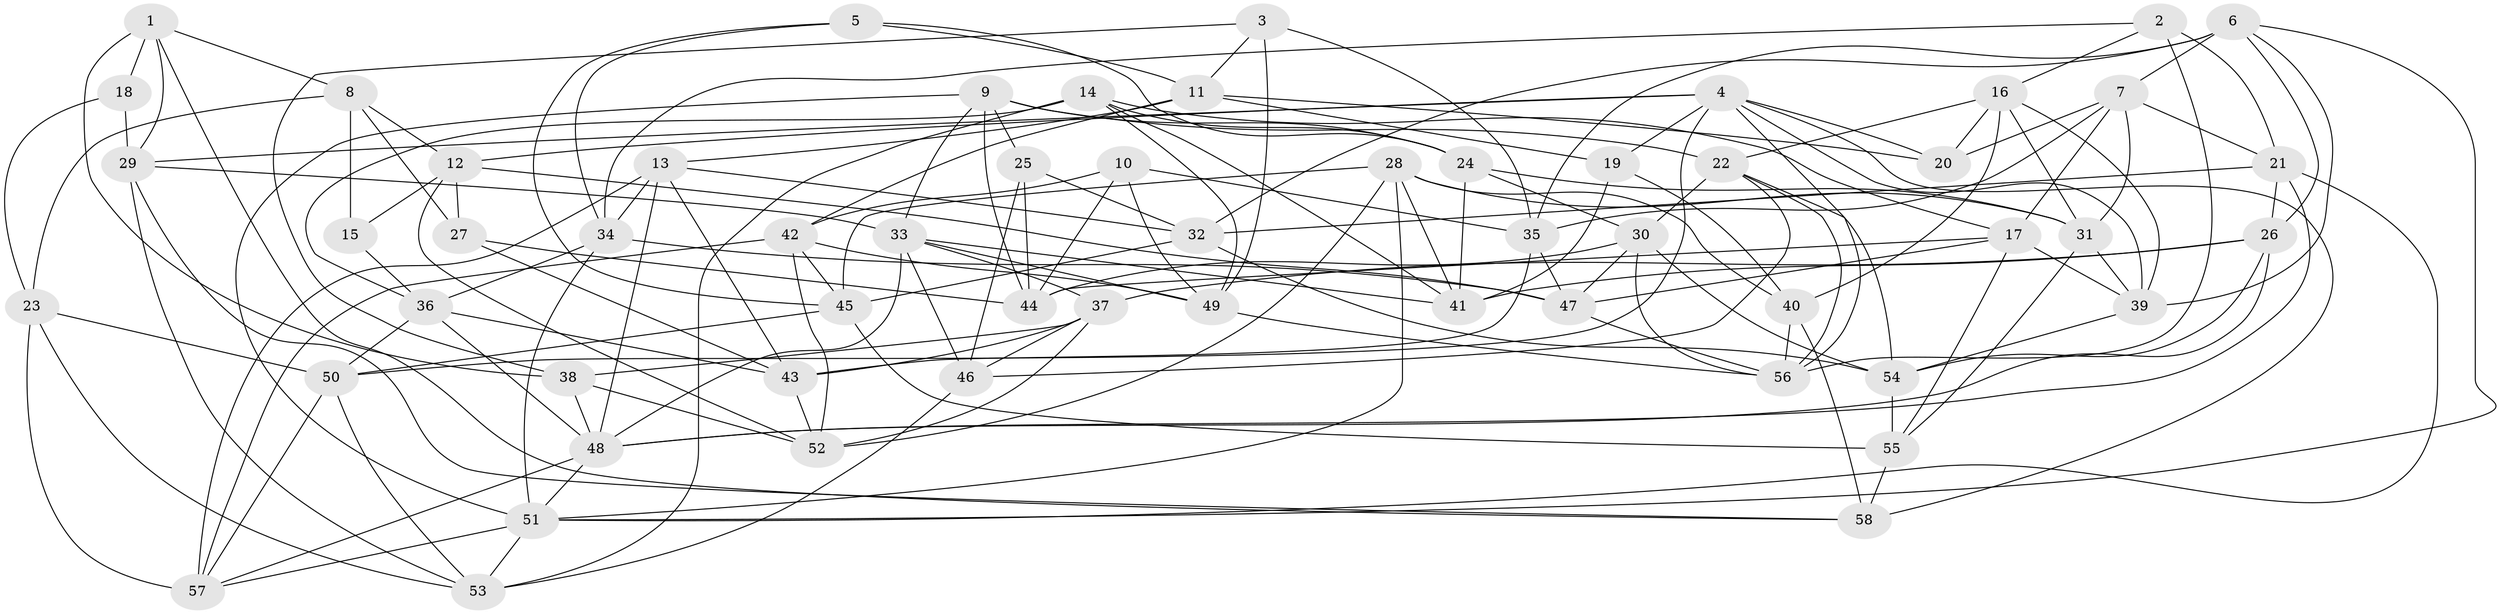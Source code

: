 // original degree distribution, {4: 1.0}
// Generated by graph-tools (version 1.1) at 2025/50/03/09/25 03:50:46]
// undirected, 58 vertices, 163 edges
graph export_dot {
graph [start="1"]
  node [color=gray90,style=filled];
  1;
  2;
  3;
  4;
  5;
  6;
  7;
  8;
  9;
  10;
  11;
  12;
  13;
  14;
  15;
  16;
  17;
  18;
  19;
  20;
  21;
  22;
  23;
  24;
  25;
  26;
  27;
  28;
  29;
  30;
  31;
  32;
  33;
  34;
  35;
  36;
  37;
  38;
  39;
  40;
  41;
  42;
  43;
  44;
  45;
  46;
  47;
  48;
  49;
  50;
  51;
  52;
  53;
  54;
  55;
  56;
  57;
  58;
  1 -- 8 [weight=1.0];
  1 -- 18 [weight=1.0];
  1 -- 29 [weight=1.0];
  1 -- 38 [weight=2.0];
  1 -- 58 [weight=1.0];
  2 -- 16 [weight=1.0];
  2 -- 21 [weight=1.0];
  2 -- 34 [weight=1.0];
  2 -- 56 [weight=1.0];
  3 -- 11 [weight=1.0];
  3 -- 35 [weight=1.0];
  3 -- 38 [weight=1.0];
  3 -- 49 [weight=1.0];
  4 -- 12 [weight=1.0];
  4 -- 19 [weight=1.0];
  4 -- 20 [weight=1.0];
  4 -- 29 [weight=1.0];
  4 -- 39 [weight=1.0];
  4 -- 50 [weight=1.0];
  4 -- 56 [weight=1.0];
  4 -- 58 [weight=1.0];
  5 -- 11 [weight=1.0];
  5 -- 24 [weight=1.0];
  5 -- 34 [weight=1.0];
  5 -- 45 [weight=1.0];
  6 -- 7 [weight=1.0];
  6 -- 26 [weight=1.0];
  6 -- 32 [weight=1.0];
  6 -- 35 [weight=1.0];
  6 -- 39 [weight=1.0];
  6 -- 51 [weight=1.0];
  7 -- 17 [weight=1.0];
  7 -- 20 [weight=1.0];
  7 -- 21 [weight=1.0];
  7 -- 31 [weight=1.0];
  7 -- 35 [weight=1.0];
  8 -- 12 [weight=1.0];
  8 -- 15 [weight=2.0];
  8 -- 23 [weight=1.0];
  8 -- 27 [weight=1.0];
  9 -- 22 [weight=1.0];
  9 -- 24 [weight=1.0];
  9 -- 25 [weight=1.0];
  9 -- 33 [weight=1.0];
  9 -- 44 [weight=1.0];
  9 -- 51 [weight=1.0];
  10 -- 35 [weight=1.0];
  10 -- 42 [weight=1.0];
  10 -- 44 [weight=1.0];
  10 -- 49 [weight=1.0];
  11 -- 13 [weight=1.0];
  11 -- 19 [weight=1.0];
  11 -- 20 [weight=1.0];
  11 -- 42 [weight=1.0];
  12 -- 15 [weight=1.0];
  12 -- 27 [weight=1.0];
  12 -- 47 [weight=1.0];
  12 -- 52 [weight=1.0];
  13 -- 32 [weight=1.0];
  13 -- 34 [weight=1.0];
  13 -- 43 [weight=1.0];
  13 -- 48 [weight=1.0];
  13 -- 57 [weight=1.0];
  14 -- 17 [weight=1.0];
  14 -- 24 [weight=1.0];
  14 -- 36 [weight=1.0];
  14 -- 41 [weight=1.0];
  14 -- 49 [weight=1.0];
  14 -- 53 [weight=1.0];
  15 -- 36 [weight=1.0];
  16 -- 20 [weight=1.0];
  16 -- 22 [weight=1.0];
  16 -- 31 [weight=1.0];
  16 -- 39 [weight=1.0];
  16 -- 40 [weight=1.0];
  17 -- 39 [weight=1.0];
  17 -- 44 [weight=1.0];
  17 -- 47 [weight=1.0];
  17 -- 55 [weight=1.0];
  18 -- 23 [weight=2.0];
  18 -- 29 [weight=1.0];
  19 -- 40 [weight=1.0];
  19 -- 41 [weight=1.0];
  21 -- 26 [weight=1.0];
  21 -- 32 [weight=1.0];
  21 -- 48 [weight=1.0];
  21 -- 51 [weight=1.0];
  22 -- 30 [weight=1.0];
  22 -- 46 [weight=1.0];
  22 -- 54 [weight=1.0];
  22 -- 56 [weight=1.0];
  23 -- 50 [weight=1.0];
  23 -- 53 [weight=1.0];
  23 -- 57 [weight=1.0];
  24 -- 30 [weight=1.0];
  24 -- 31 [weight=1.0];
  24 -- 41 [weight=1.0];
  25 -- 32 [weight=1.0];
  25 -- 44 [weight=1.0];
  25 -- 46 [weight=1.0];
  26 -- 37 [weight=1.0];
  26 -- 41 [weight=1.0];
  26 -- 48 [weight=1.0];
  26 -- 54 [weight=1.0];
  27 -- 43 [weight=1.0];
  27 -- 44 [weight=1.0];
  28 -- 31 [weight=1.0];
  28 -- 40 [weight=1.0];
  28 -- 41 [weight=1.0];
  28 -- 45 [weight=1.0];
  28 -- 51 [weight=1.0];
  28 -- 52 [weight=1.0];
  29 -- 33 [weight=1.0];
  29 -- 53 [weight=1.0];
  29 -- 58 [weight=1.0];
  30 -- 44 [weight=1.0];
  30 -- 47 [weight=1.0];
  30 -- 54 [weight=1.0];
  30 -- 56 [weight=1.0];
  31 -- 39 [weight=1.0];
  31 -- 55 [weight=1.0];
  32 -- 45 [weight=1.0];
  32 -- 54 [weight=1.0];
  33 -- 37 [weight=1.0];
  33 -- 41 [weight=1.0];
  33 -- 46 [weight=2.0];
  33 -- 48 [weight=1.0];
  33 -- 49 [weight=1.0];
  34 -- 36 [weight=1.0];
  34 -- 47 [weight=1.0];
  34 -- 51 [weight=1.0];
  35 -- 43 [weight=1.0];
  35 -- 47 [weight=1.0];
  36 -- 43 [weight=1.0];
  36 -- 48 [weight=1.0];
  36 -- 50 [weight=1.0];
  37 -- 38 [weight=1.0];
  37 -- 43 [weight=1.0];
  37 -- 46 [weight=1.0];
  37 -- 52 [weight=1.0];
  38 -- 48 [weight=1.0];
  38 -- 52 [weight=1.0];
  39 -- 54 [weight=1.0];
  40 -- 56 [weight=2.0];
  40 -- 58 [weight=1.0];
  42 -- 45 [weight=1.0];
  42 -- 49 [weight=1.0];
  42 -- 52 [weight=1.0];
  42 -- 57 [weight=1.0];
  43 -- 52 [weight=1.0];
  45 -- 50 [weight=1.0];
  45 -- 55 [weight=1.0];
  46 -- 53 [weight=1.0];
  47 -- 56 [weight=1.0];
  48 -- 51 [weight=1.0];
  48 -- 57 [weight=1.0];
  49 -- 56 [weight=1.0];
  50 -- 53 [weight=1.0];
  50 -- 57 [weight=1.0];
  51 -- 53 [weight=1.0];
  51 -- 57 [weight=1.0];
  54 -- 55 [weight=1.0];
  55 -- 58 [weight=2.0];
}
